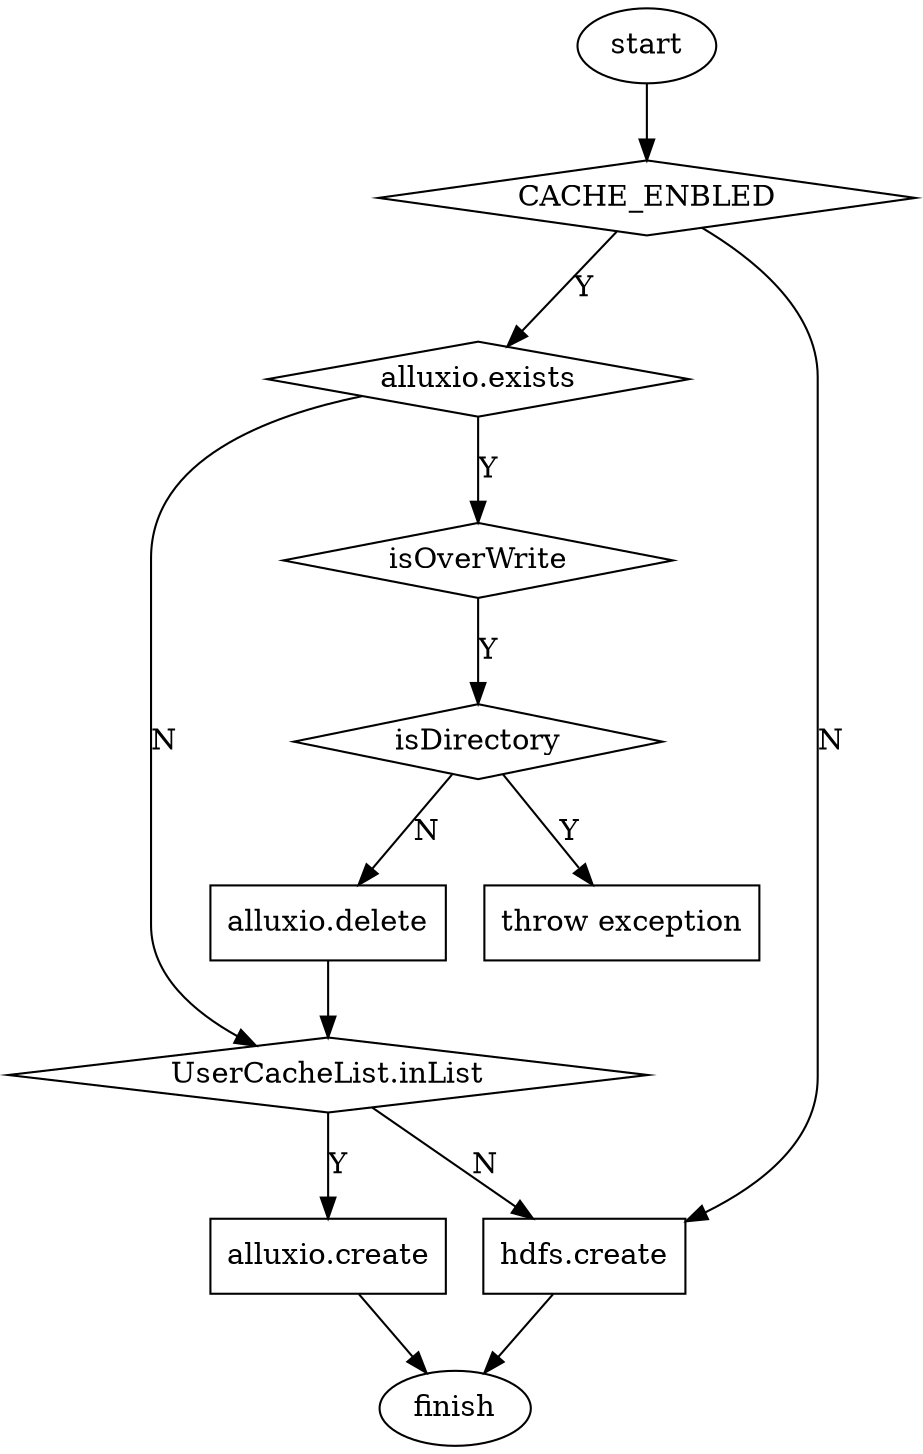 digraph create{
	CACHE_ENBLED[shape=diamond];
	start[shape=ellipse];
	isExistInAlluxio[shape=diamond, label="alluxio.exists"];
	inList[shape = diamond, label = "UserCacheList.inList"];
	finish[shape=ellipse];
	delete[shape = box, label = "alluxio.delete"];
	aCreate[shape = box, label = "alluxio.create"];
	hCreate[shape = box, label = "hdfs.create"];
	isOverWrite[shape = diamond, lable= "isOverWrite"];
	exception[shape = box, label = "throw exception"];
	isDirectory[shape = diamond, label = "isDirectory"]
	start -> CACHE_ENBLED;
	CACHE_ENBLED -> isExistInAlluxio[label = "Y"];
	CACHE_ENBLED -> hCreate[label = "N"];
	isExistInAlluxio -> inList [label = "N"];
	inList -> aCreate[label = "Y"];
	isExistInAlluxio -> isOverWrite [label = "Y"];
	isOverWrite -> isDirectory [label = "Y"];
	isDirectory -> delete[label = "N"];
	isDirectory -> exception[label = "Y"];
	delete -> inList;
	inList -> hCreate[label = "N"];
	aCreate -> finish;
	hCreate -> finish;
}
